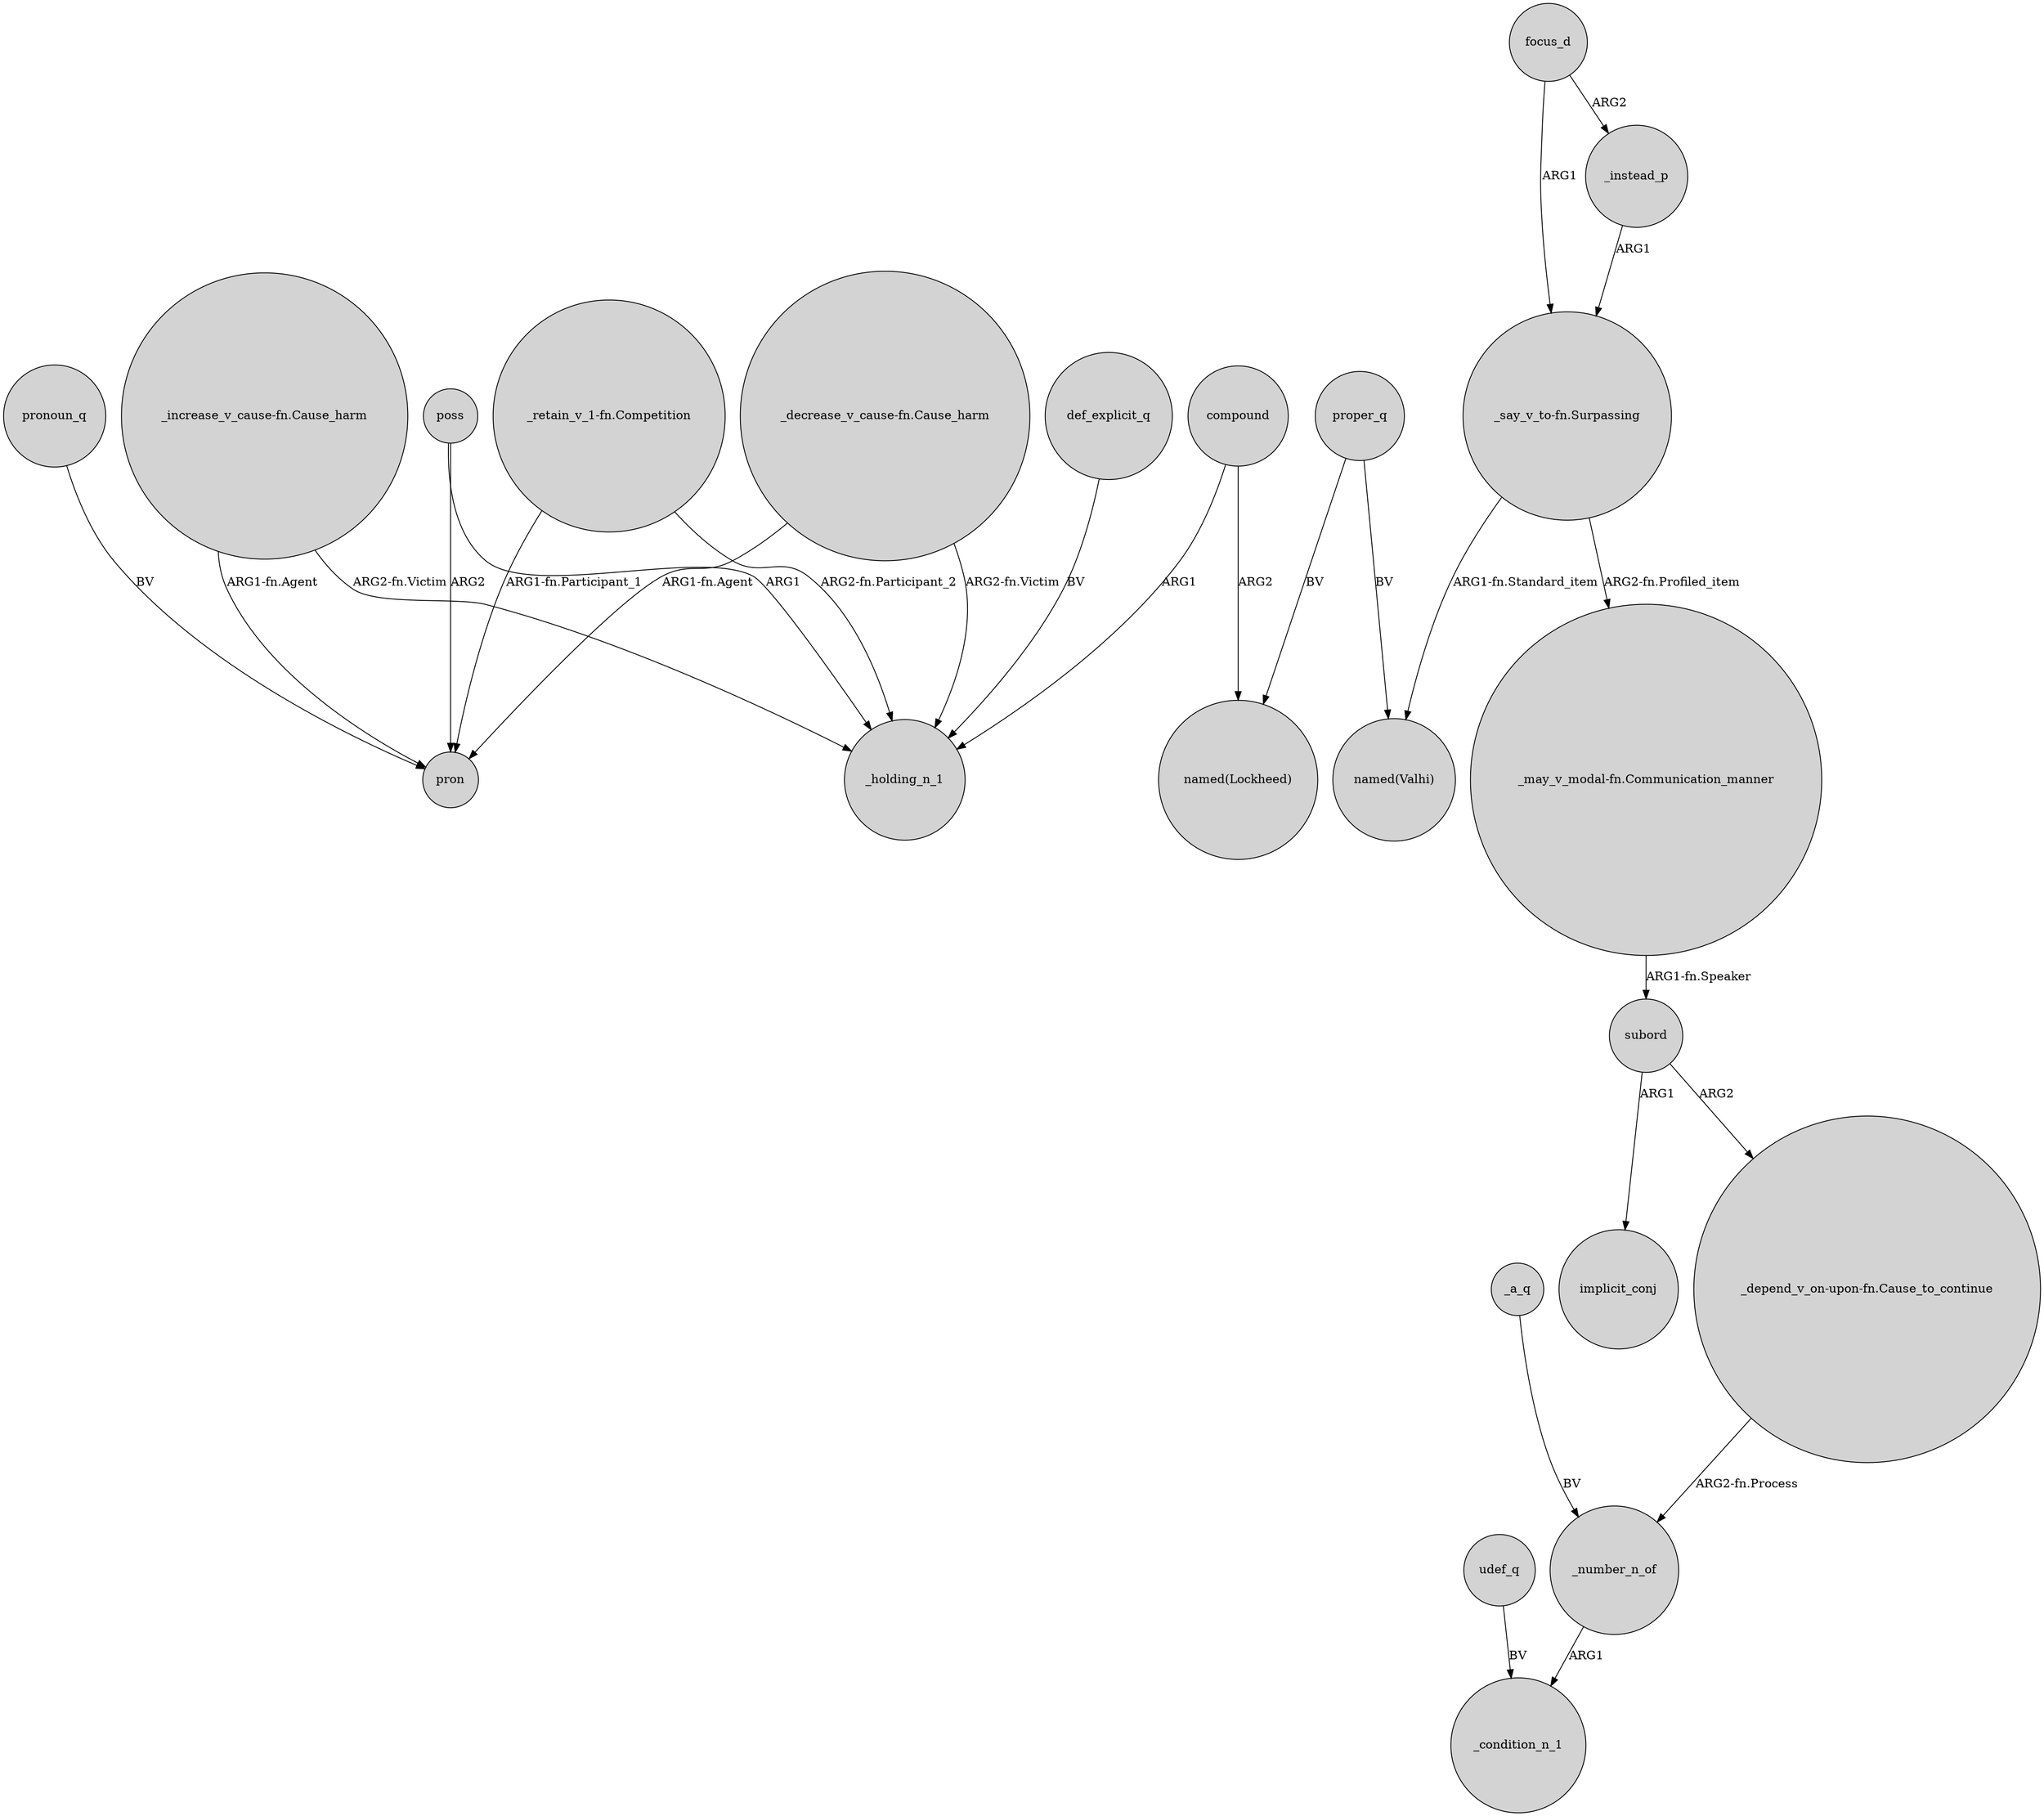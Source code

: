 digraph {
	node [shape=circle style=filled]
	"_retain_v_1-fn.Competition" -> _holding_n_1 [label="ARG2-fn.Participant_2"]
	_number_n_of -> _condition_n_1 [label=ARG1]
	subord -> implicit_conj [label=ARG1]
	proper_q -> "named(Lockheed)" [label=BV]
	"_increase_v_cause-fn.Cause_harm" -> pron [label="ARG1-fn.Agent"]
	"_say_v_to-fn.Surpassing" -> "named(Valhi)" [label="ARG1-fn.Standard_item"]
	focus_d -> _instead_p [label=ARG2]
	compound -> _holding_n_1 [label=ARG1]
	pronoun_q -> pron [label=BV]
	proper_q -> "named(Valhi)" [label=BV]
	compound -> "named(Lockheed)" [label=ARG2]
	poss -> pron [label=ARG2]
	_instead_p -> "_say_v_to-fn.Surpassing" [label=ARG1]
	subord -> "_depend_v_on-upon-fn.Cause_to_continue" [label=ARG2]
	udef_q -> _condition_n_1 [label=BV]
	def_explicit_q -> _holding_n_1 [label=BV]
	poss -> _holding_n_1 [label=ARG1]
	"_increase_v_cause-fn.Cause_harm" -> _holding_n_1 [label="ARG2-fn.Victim"]
	focus_d -> "_say_v_to-fn.Surpassing" [label=ARG1]
	_a_q -> _number_n_of [label=BV]
	"_depend_v_on-upon-fn.Cause_to_continue" -> _number_n_of [label="ARG2-fn.Process"]
	"_say_v_to-fn.Surpassing" -> "_may_v_modal-fn.Communication_manner" [label="ARG2-fn.Profiled_item"]
	"_may_v_modal-fn.Communication_manner" -> subord [label="ARG1-fn.Speaker"]
	"_decrease_v_cause-fn.Cause_harm" -> _holding_n_1 [label="ARG2-fn.Victim"]
	"_decrease_v_cause-fn.Cause_harm" -> pron [label="ARG1-fn.Agent"]
	"_retain_v_1-fn.Competition" -> pron [label="ARG1-fn.Participant_1"]
}
